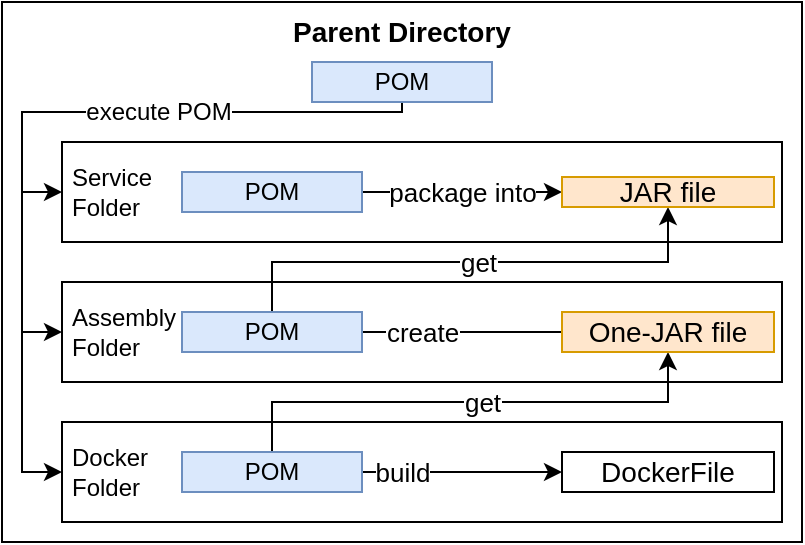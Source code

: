<mxfile version="14.6.9" type="device"><diagram id="MOyct6zsTNivgoXHAgov" name="Page-1"><mxGraphModel dx="981" dy="486" grid="1" gridSize="10" guides="1" tooltips="1" connect="1" arrows="1" fold="1" page="1" pageScale="1" pageWidth="827" pageHeight="1169" math="0" shadow="0"><root><mxCell id="0"/><mxCell id="1" parent="0"/><mxCell id="zvO1GMHOdj2bchMzs2Or-1" value="Parent Directory" style="rounded=0;whiteSpace=wrap;html=1;verticalAlign=top;fontStyle=1;fontSize=14;" vertex="1" parent="1"><mxGeometry x="40" y="130" width="400" height="270" as="geometry"/></mxCell><mxCell id="zvO1GMHOdj2bchMzs2Or-18" value="execute POM" style="edgeStyle=orthogonalEdgeStyle;rounded=0;orthogonalLoop=1;jettySize=auto;html=1;entryX=0;entryY=0.5;entryDx=0;entryDy=0;fontSize=12;" edge="1" parent="1" source="zvO1GMHOdj2bchMzs2Or-2" target="zvO1GMHOdj2bchMzs2Or-3"><mxGeometry relative="1" as="geometry"><Array as="points"><mxPoint x="240" y="185"/><mxPoint x="50" y="185"/><mxPoint x="50" y="225"/></Array></mxGeometry></mxCell><mxCell id="zvO1GMHOdj2bchMzs2Or-2" value="POM" style="rounded=0;whiteSpace=wrap;html=1;fillColor=#dae8fc;strokeColor=#6c8ebf;" vertex="1" parent="1"><mxGeometry x="195" y="160" width="90" height="20" as="geometry"/></mxCell><mxCell id="zvO1GMHOdj2bchMzs2Or-3" value="Service &lt;br&gt;Folder" style="rounded=0;whiteSpace=wrap;html=1;align=left;spacing=5;" vertex="1" parent="1"><mxGeometry x="70" y="200" width="360" height="50" as="geometry"/></mxCell><mxCell id="zvO1GMHOdj2bchMzs2Or-5" value="Docker &lt;br&gt;Folder" style="rounded=0;whiteSpace=wrap;html=1;align=left;spacing=5;" vertex="1" parent="1"><mxGeometry x="70" y="340" width="360" height="50" as="geometry"/></mxCell><mxCell id="zvO1GMHOdj2bchMzs2Or-6" value="Assembly &lt;br&gt;Folder" style="rounded=0;whiteSpace=wrap;html=1;align=left;spacing=5;" vertex="1" parent="1"><mxGeometry x="70" y="270" width="360" height="50" as="geometry"/></mxCell><mxCell id="zvO1GMHOdj2bchMzs2Or-11" value="package into" style="edgeStyle=orthogonalEdgeStyle;rounded=0;orthogonalLoop=1;jettySize=auto;html=1;entryX=0;entryY=0.5;entryDx=0;entryDy=0;fontSize=13;" edge="1" parent="1" source="zvO1GMHOdj2bchMzs2Or-7" target="zvO1GMHOdj2bchMzs2Or-10"><mxGeometry relative="1" as="geometry"/></mxCell><mxCell id="zvO1GMHOdj2bchMzs2Or-7" value="POM" style="rounded=0;whiteSpace=wrap;html=1;fillColor=#dae8fc;strokeColor=#6c8ebf;" vertex="1" parent="1"><mxGeometry x="130" y="215" width="90" height="20" as="geometry"/></mxCell><mxCell id="zvO1GMHOdj2bchMzs2Or-15" value="get" style="edgeStyle=orthogonalEdgeStyle;rounded=0;orthogonalLoop=1;jettySize=auto;html=1;entryX=0.5;entryY=1;entryDx=0;entryDy=0;fontSize=13;" edge="1" parent="1" target="zvO1GMHOdj2bchMzs2Or-12"><mxGeometry x="0.06" relative="1" as="geometry"><mxPoint x="175" y="358" as="sourcePoint"/><mxPoint x="413.0" y="312" as="targetPoint"/><Array as="points"><mxPoint x="175" y="330"/><mxPoint x="373" y="330"/></Array><mxPoint as="offset"/></mxGeometry></mxCell><mxCell id="zvO1GMHOdj2bchMzs2Or-17" value="build" style="edgeStyle=orthogonalEdgeStyle;rounded=0;orthogonalLoop=1;jettySize=auto;html=1;entryX=0;entryY=0.5;entryDx=0;entryDy=0;fontSize=13;" edge="1" parent="1" source="zvO1GMHOdj2bchMzs2Or-8" target="zvO1GMHOdj2bchMzs2Or-16"><mxGeometry x="-0.6" relative="1" as="geometry"><mxPoint as="offset"/></mxGeometry></mxCell><mxCell id="zvO1GMHOdj2bchMzs2Or-8" value="POM" style="rounded=0;whiteSpace=wrap;html=1;fillColor=#dae8fc;strokeColor=#6c8ebf;" vertex="1" parent="1"><mxGeometry x="130" y="355" width="90" height="20" as="geometry"/></mxCell><mxCell id="zvO1GMHOdj2bchMzs2Or-13" value="create" style="edgeStyle=orthogonalEdgeStyle;rounded=0;orthogonalLoop=1;jettySize=auto;html=1;entryX=0;entryY=0.5;entryDx=0;entryDy=0;fontSize=13;" edge="1" parent="1" source="zvO1GMHOdj2bchMzs2Or-9" target="zvO1GMHOdj2bchMzs2Or-12"><mxGeometry x="-0.572" relative="1" as="geometry"><Array as="points"><mxPoint x="340" y="295"/><mxPoint x="340" y="295"/></Array><mxPoint as="offset"/></mxGeometry></mxCell><mxCell id="zvO1GMHOdj2bchMzs2Or-14" value="get" style="edgeStyle=orthogonalEdgeStyle;rounded=0;orthogonalLoop=1;jettySize=auto;html=1;entryX=0.5;entryY=1;entryDx=0;entryDy=0;fontSize=13;" edge="1" parent="1" source="zvO1GMHOdj2bchMzs2Or-9" target="zvO1GMHOdj2bchMzs2Or-10"><mxGeometry x="0.017" relative="1" as="geometry"><Array as="points"><mxPoint x="175" y="260"/><mxPoint x="373" y="260"/></Array><mxPoint as="offset"/></mxGeometry></mxCell><mxCell id="zvO1GMHOdj2bchMzs2Or-9" value="POM" style="rounded=0;whiteSpace=wrap;html=1;fillColor=#dae8fc;strokeColor=#6c8ebf;" vertex="1" parent="1"><mxGeometry x="130" y="285" width="90" height="20" as="geometry"/></mxCell><mxCell id="zvO1GMHOdj2bchMzs2Or-10" value="JAR file" style="rounded=0;whiteSpace=wrap;html=1;fontSize=14;align=center;fillColor=#ffe6cc;strokeColor=#d79b00;" vertex="1" parent="1"><mxGeometry x="320" y="217.5" width="106" height="15" as="geometry"/></mxCell><mxCell id="zvO1GMHOdj2bchMzs2Or-12" value="One-JAR file" style="rounded=0;whiteSpace=wrap;html=1;fontSize=14;align=center;fillColor=#ffe6cc;strokeColor=#d79b00;" vertex="1" parent="1"><mxGeometry x="320" y="285" width="106" height="20" as="geometry"/></mxCell><mxCell id="zvO1GMHOdj2bchMzs2Or-16" value="DockerFile" style="rounded=0;whiteSpace=wrap;html=1;fontSize=14;align=center;" vertex="1" parent="1"><mxGeometry x="320" y="355" width="106" height="20" as="geometry"/></mxCell><mxCell id="zvO1GMHOdj2bchMzs2Or-19" value="" style="endArrow=classic;html=1;fontSize=13;entryX=0;entryY=0.5;entryDx=0;entryDy=0;rounded=0;" edge="1" parent="1" target="zvO1GMHOdj2bchMzs2Or-6"><mxGeometry width="50" height="50" relative="1" as="geometry"><mxPoint x="50" y="220" as="sourcePoint"/><mxPoint x="370" y="300" as="targetPoint"/><Array as="points"><mxPoint x="50" y="295"/></Array></mxGeometry></mxCell><mxCell id="zvO1GMHOdj2bchMzs2Or-20" value="" style="endArrow=classic;html=1;fontSize=13;entryX=0;entryY=0.5;entryDx=0;entryDy=0;rounded=0;" edge="1" parent="1"><mxGeometry width="50" height="50" relative="1" as="geometry"><mxPoint x="50" y="290" as="sourcePoint"/><mxPoint x="70" y="365" as="targetPoint"/><Array as="points"><mxPoint x="50" y="365"/></Array></mxGeometry></mxCell></root></mxGraphModel></diagram></mxfile>